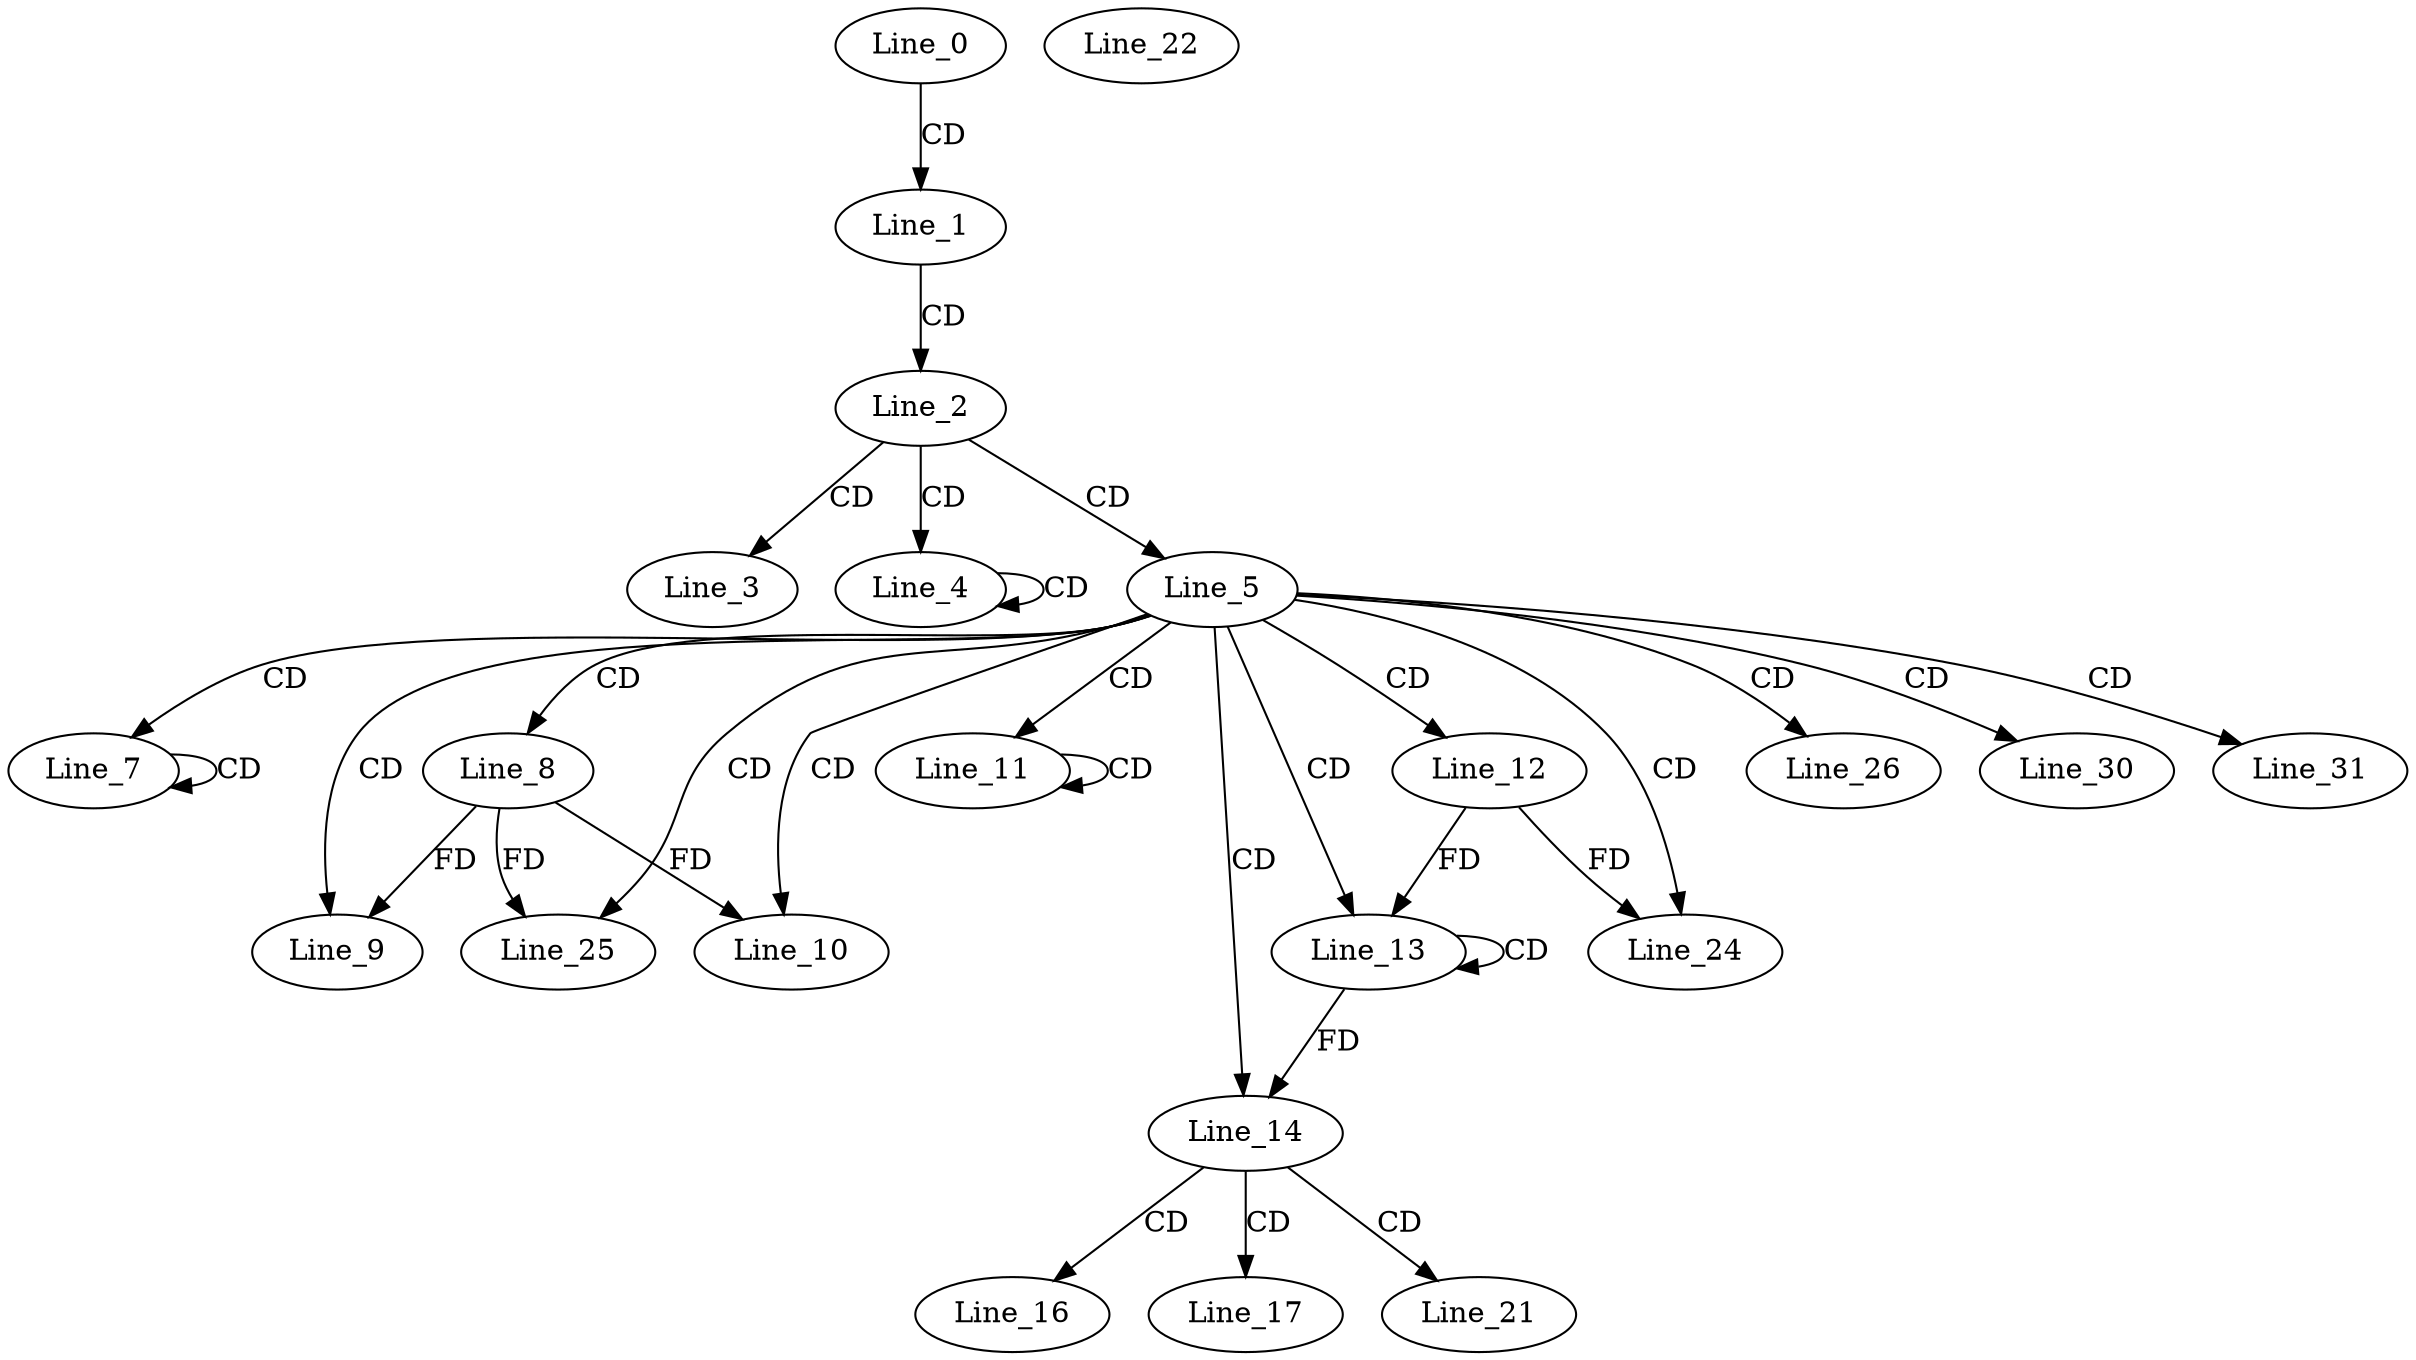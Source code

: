 digraph G {
  Line_0;
  Line_1;
  Line_2;
  Line_3;
  Line_4;
  Line_4;
  Line_5;
  Line_7;
  Line_7;
  Line_8;
  Line_9;
  Line_10;
  Line_11;
  Line_11;
  Line_12;
  Line_13;
  Line_13;
  Line_14;
  Line_16;
  Line_17;
  Line_21;
  Line_22;
  Line_24;
  Line_25;
  Line_26;
  Line_30;
  Line_31;
  Line_0 -> Line_1 [ label="CD" ];
  Line_1 -> Line_2 [ label="CD" ];
  Line_2 -> Line_3 [ label="CD" ];
  Line_2 -> Line_4 [ label="CD" ];
  Line_4 -> Line_4 [ label="CD" ];
  Line_2 -> Line_5 [ label="CD" ];
  Line_5 -> Line_7 [ label="CD" ];
  Line_7 -> Line_7 [ label="CD" ];
  Line_5 -> Line_8 [ label="CD" ];
  Line_5 -> Line_9 [ label="CD" ];
  Line_8 -> Line_9 [ label="FD" ];
  Line_5 -> Line_10 [ label="CD" ];
  Line_8 -> Line_10 [ label="FD" ];
  Line_5 -> Line_11 [ label="CD" ];
  Line_11 -> Line_11 [ label="CD" ];
  Line_5 -> Line_12 [ label="CD" ];
  Line_5 -> Line_13 [ label="CD" ];
  Line_13 -> Line_13 [ label="CD" ];
  Line_12 -> Line_13 [ label="FD" ];
  Line_5 -> Line_14 [ label="CD" ];
  Line_13 -> Line_14 [ label="FD" ];
  Line_14 -> Line_16 [ label="CD" ];
  Line_14 -> Line_17 [ label="CD" ];
  Line_14 -> Line_21 [ label="CD" ];
  Line_5 -> Line_24 [ label="CD" ];
  Line_12 -> Line_24 [ label="FD" ];
  Line_5 -> Line_25 [ label="CD" ];
  Line_8 -> Line_25 [ label="FD" ];
  Line_5 -> Line_26 [ label="CD" ];
  Line_5 -> Line_30 [ label="CD" ];
  Line_5 -> Line_31 [ label="CD" ];
}
